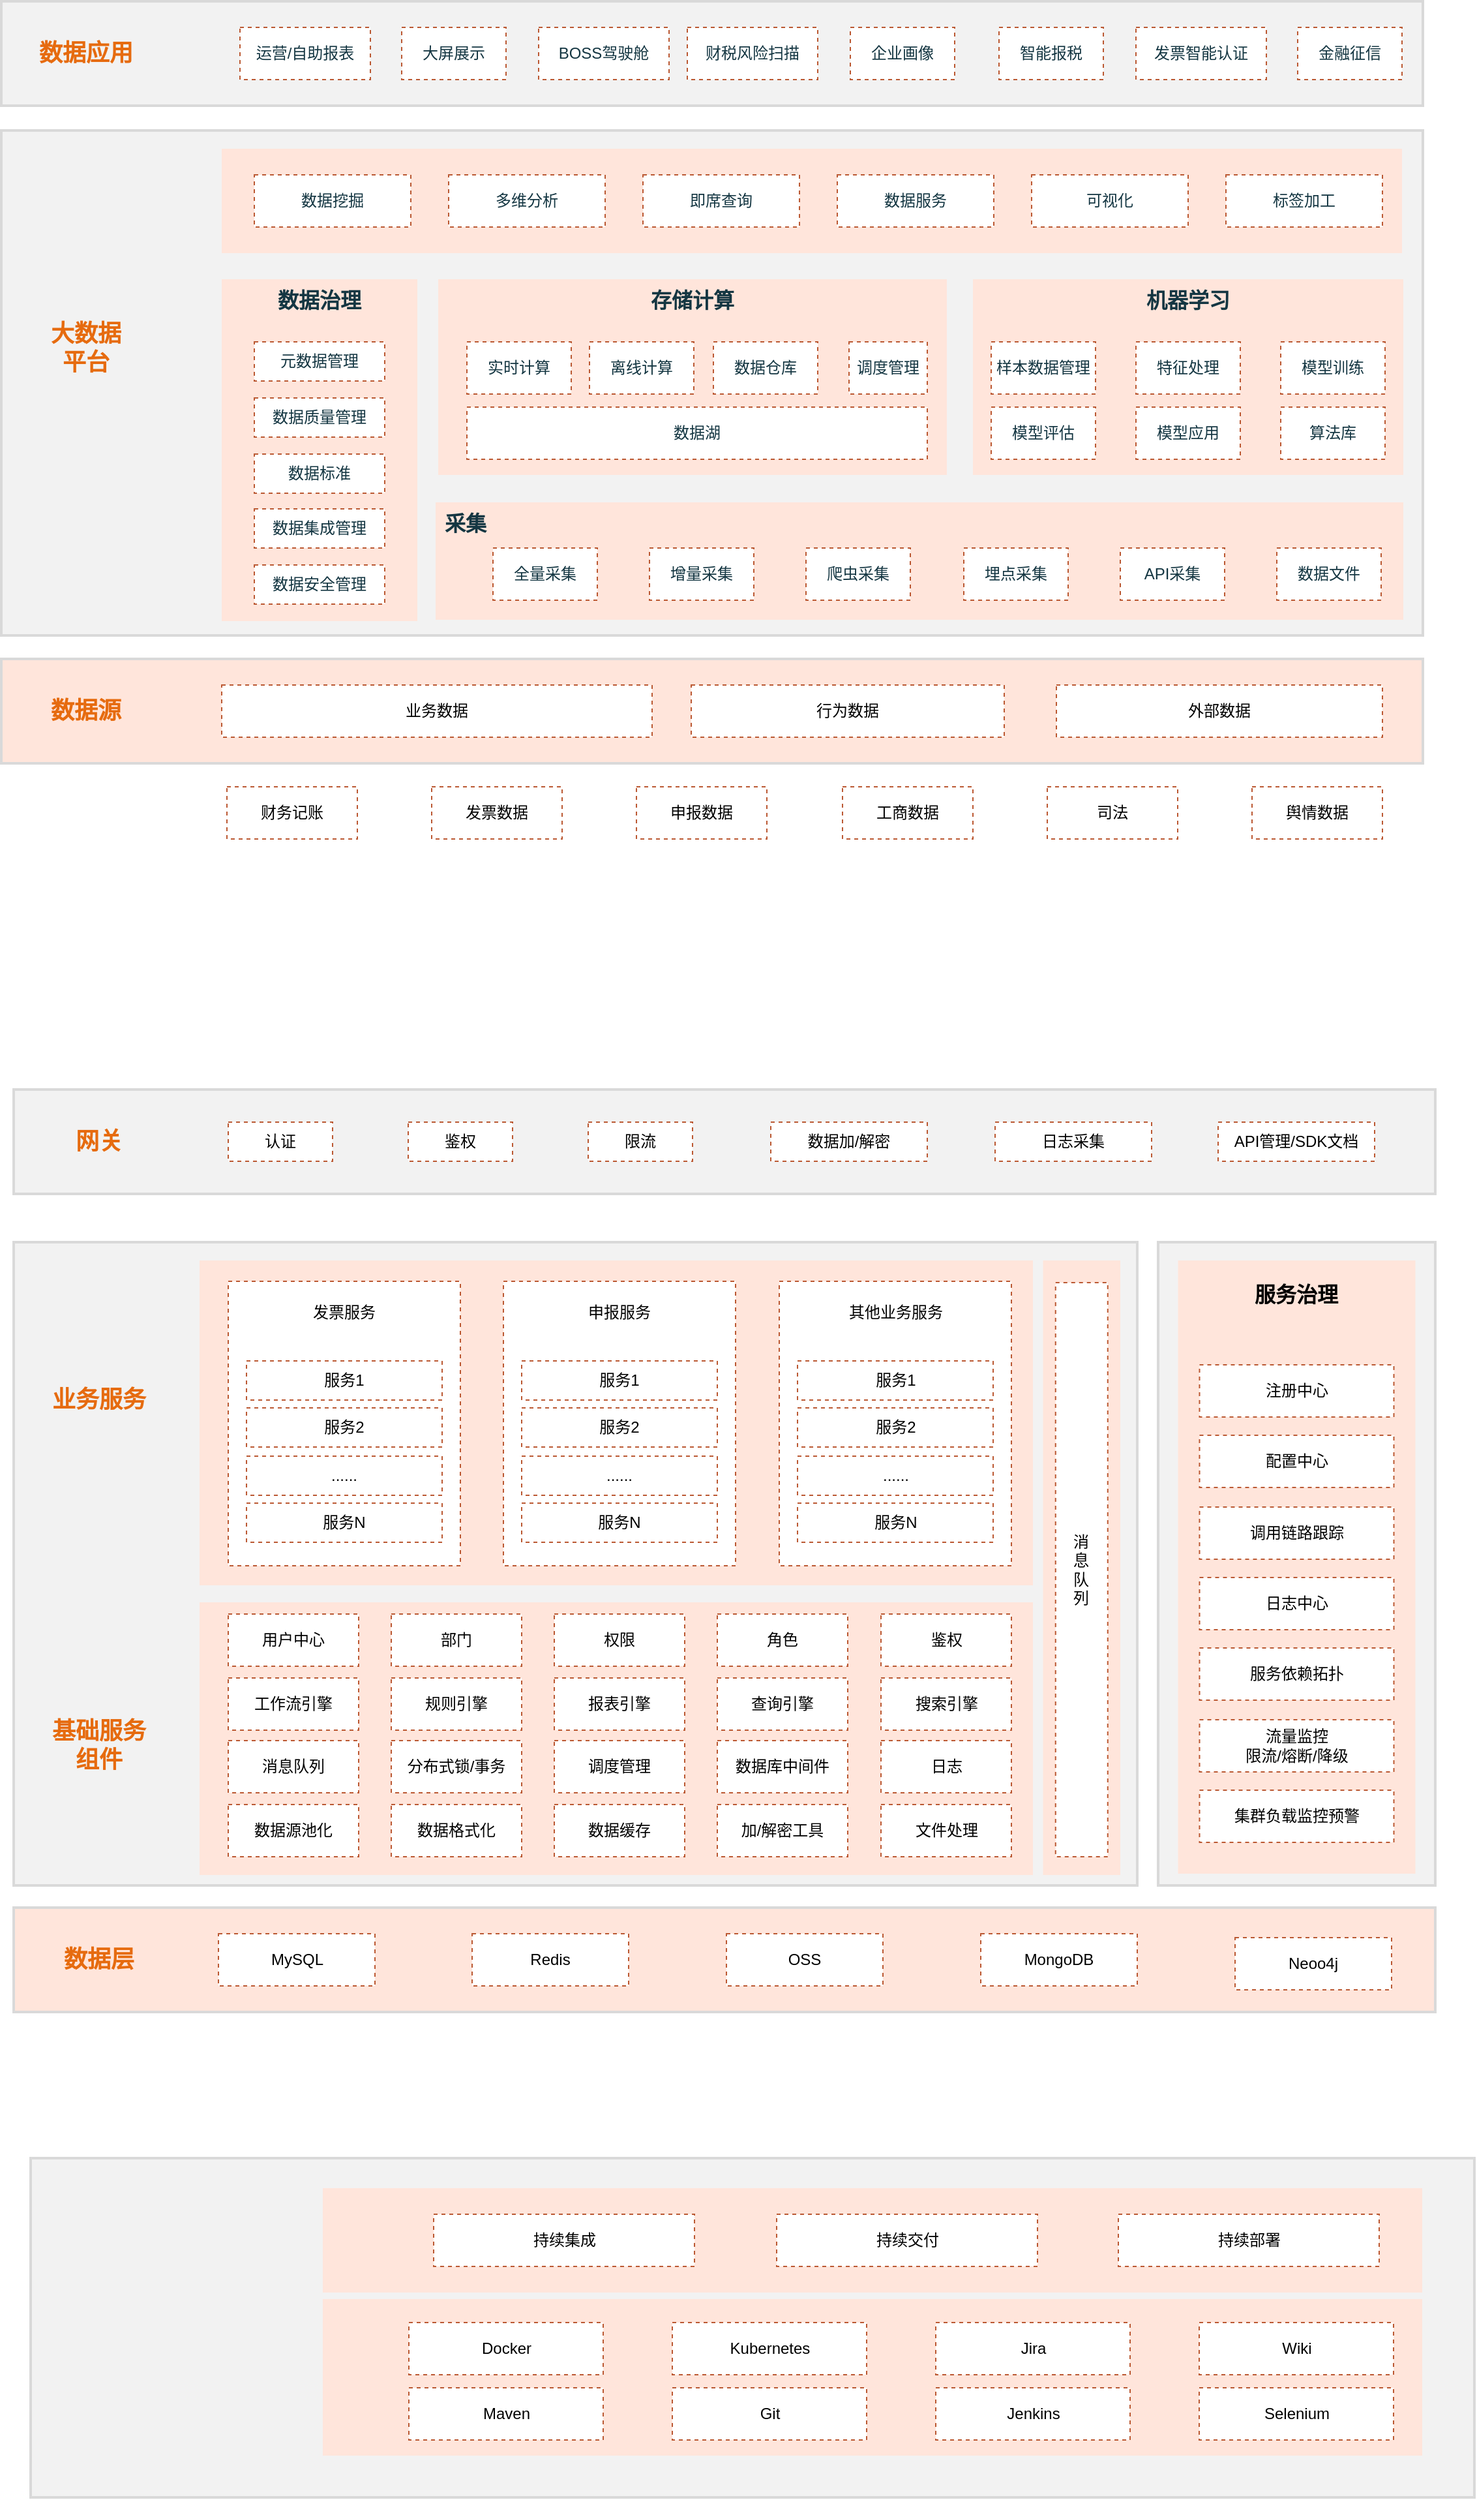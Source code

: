 <mxfile version="16.2.4" type="github">
  <diagram id="H7_tCYUHHZJKz_Q6d8IM" name="第 1 页">
    <mxGraphModel dx="1483" dy="827" grid="0" gridSize="10" guides="1" tooltips="1" connect="1" arrows="1" fold="1" page="0" pageScale="1" pageWidth="827" pageHeight="1169" background="none" math="0" shadow="0">
      <root>
        <mxCell id="0" />
        <mxCell id="1" parent="0" />
        <mxCell id="LN4RIfl6_Ic5JrLGgOFw-55" value="" style="whiteSpace=wrap;html=1;fontSize=18;fontStyle=1;strokeWidth=2;fillColor=#F2F2F2;strokeColor=#D9D9D9;" vertex="1" parent="1">
          <mxGeometry x="93.5" y="1939" width="1107" height="260" as="geometry" />
        </mxCell>
        <mxCell id="LN4RIfl6_Ic5JrLGgOFw-67" value="" style="whiteSpace=wrap;html=1;strokeColor=none;dashed=1;verticalAlign=top;spacingTop=0;fillColor=#FFE5DB;fontSize=16;" vertex="1" parent="1">
          <mxGeometry x="317.5" y="1962" width="843" height="80" as="geometry" />
        </mxCell>
        <mxCell id="LN4RIfl6_Ic5JrLGgOFw-57" value="" style="whiteSpace=wrap;html=1;strokeColor=none;dashed=1;verticalAlign=top;spacingTop=0;fillColor=#FFE5DB;fontSize=16;" vertex="1" parent="1">
          <mxGeometry x="317.5" y="2047" width="843" height="120" as="geometry" />
        </mxCell>
        <mxCell id="LN4RIfl6_Ic5JrLGgOFw-49" value="" style="whiteSpace=wrap;html=1;fontSize=18;fontStyle=1;strokeWidth=2;fillColor=#F2F2F2;strokeColor=#D9D9D9;" vertex="1" parent="1">
          <mxGeometry x="80.5" y="1120" width="1090" height="80" as="geometry" />
        </mxCell>
        <mxCell id="LN4RIfl6_Ic5JrLGgOFw-50" value="网关" style="whiteSpace=wrap;html=1;fillColor=none;strokeColor=none;fontStyle=1;fontSize=18;fontColor=#E66B0F;" vertex="1" parent="1">
          <mxGeometry x="85.5" y="1140" width="120" height="40" as="geometry" />
        </mxCell>
        <mxCell id="LN4RIfl6_Ic5JrLGgOFw-40" value="" style="whiteSpace=wrap;html=1;fontSize=18;fontStyle=1;strokeWidth=2;fillColor=#F2F2F2;strokeColor=#D9D9D9;" vertex="1" parent="1">
          <mxGeometry x="80.5" y="1237" width="861.5" height="493" as="geometry" />
        </mxCell>
        <mxCell id="LN4RIfl6_Ic5JrLGgOFw-44" value="" style="whiteSpace=wrap;html=1;align=center;verticalAlign=top;fontSize=16;fontStyle=1;fillColor=#FFE5DB;strokeColor=none;fontColor=#143642;" vertex="1" parent="1">
          <mxGeometry x="869.75" y="1251" width="59.25" height="471" as="geometry" />
        </mxCell>
        <mxCell id="LN4RIfl6_Ic5JrLGgOFw-43" value="" style="whiteSpace=wrap;html=1;align=center;verticalAlign=top;fontSize=16;fontStyle=1;fillColor=#FFE5DB;strokeColor=none;fontColor=#143642;" vertex="1" parent="1">
          <mxGeometry x="223" y="1513" width="639" height="209" as="geometry" />
        </mxCell>
        <mxCell id="LN4RIfl6_Ic5JrLGgOFw-42" value="" style="whiteSpace=wrap;html=1;align=center;verticalAlign=top;fontSize=16;fontStyle=1;fillColor=#FFE5DB;strokeColor=none;fontColor=#143642;" vertex="1" parent="1">
          <mxGeometry x="223" y="1251" width="639" height="249" as="geometry" />
        </mxCell>
        <mxCell id="LN4RIfl6_Ic5JrLGgOFw-41" value="基础服务&lt;br&gt;组件" style="whiteSpace=wrap;html=1;fontSize=18;fontStyle=1;strokeColor=none;fillColor=none;fontColor=#E66B0F;" vertex="1" parent="1">
          <mxGeometry x="85.5" y="1603" width="120" height="40" as="geometry" />
        </mxCell>
        <mxCell id="ndFSLWlLieNPHFFfm7gC-62" value="" style="whiteSpace=wrap;html=1;fontSize=18;fontStyle=1;strokeWidth=2;fillColor=#F2F2F2;strokeColor=#D9D9D9;" parent="1" vertex="1">
          <mxGeometry x="71" y="286" width="1090" height="80" as="geometry" />
        </mxCell>
        <mxCell id="ndFSLWlLieNPHFFfm7gC-60" value="" style="whiteSpace=wrap;html=1;fontSize=18;fontStyle=1;strokeWidth=2;fillColor=#F2F2F2;strokeColor=#D9D9D9;" parent="1" vertex="1">
          <mxGeometry x="71" y="385" width="1090" height="387" as="geometry" />
        </mxCell>
        <mxCell id="ndFSLWlLieNPHFFfm7gC-61" value="" style="whiteSpace=wrap;html=1;align=center;verticalAlign=top;fontSize=16;fontStyle=1;fillColor=#FFE5DB;strokeColor=none;fontColor=#143642;" parent="1" vertex="1">
          <mxGeometry x="240" y="399" width="905" height="80" as="geometry" />
        </mxCell>
        <mxCell id="ndFSLWlLieNPHFFfm7gC-51" value="" style="whiteSpace=wrap;html=1;fillColor=#FFE5DB;strokeColor=#D9D9D9;fontSize=18;fontStyle=1;fontColor=#143642;strokeWidth=2;" parent="1" vertex="1">
          <mxGeometry x="71" y="790" width="1090" height="80" as="geometry" />
        </mxCell>
        <mxCell id="ndFSLWlLieNPHFFfm7gC-1" value="数据源" style="whiteSpace=wrap;html=1;fillColor=none;strokeColor=none;fontSize=18;fontStyle=1;fontColor=#E66B0F;" parent="1" vertex="1">
          <mxGeometry x="76" y="810" width="120" height="40" as="geometry" />
        </mxCell>
        <mxCell id="ndFSLWlLieNPHFFfm7gC-3" value="业务数据" style="whiteSpace=wrap;html=1;strokeColor=#BB5933;dashed=1;" parent="1" vertex="1">
          <mxGeometry x="240" y="810" width="330" height="40" as="geometry" />
        </mxCell>
        <mxCell id="ndFSLWlLieNPHFFfm7gC-4" value="行为数据" style="whiteSpace=wrap;html=1;strokeColor=#BB5933;dashed=1;" parent="1" vertex="1">
          <mxGeometry x="600" y="810" width="240" height="40" as="geometry" />
        </mxCell>
        <mxCell id="ndFSLWlLieNPHFFfm7gC-5" value="外部数据" style="whiteSpace=wrap;html=1;strokeColor=#BB5933;dashed=1;" parent="1" vertex="1">
          <mxGeometry x="880" y="810" width="250" height="40" as="geometry" />
        </mxCell>
        <mxCell id="ndFSLWlLieNPHFFfm7gC-6" value="&lt;b&gt;&lt;font style=&quot;font-size: 16px&quot;&gt;采集&lt;/font&gt;&lt;/b&gt;" style="whiteSpace=wrap;html=1;align=left;verticalAlign=top;spacingLeft=5;spacingBottom=0;spacingRight=0;spacingTop=0;fillColor=#FFE5DB;strokeColor=none;fontColor=#143642;" parent="1" vertex="1">
          <mxGeometry x="404" y="670" width="742" height="90" as="geometry" />
        </mxCell>
        <mxCell id="ndFSLWlLieNPHFFfm7gC-7" value="全量采集" style="whiteSpace=wrap;html=1;fillColor=#FFFFFF;strokeColor=#BB5933;fontColor=#143642;dashed=1;" parent="1" vertex="1">
          <mxGeometry x="448" y="705" width="80" height="40" as="geometry" />
        </mxCell>
        <mxCell id="ndFSLWlLieNPHFFfm7gC-8" value="增量采集" style="whiteSpace=wrap;html=1;fillColor=#FFFFFF;strokeColor=#BB5933;fontColor=#143642;dashed=1;" parent="1" vertex="1">
          <mxGeometry x="568" y="705" width="80" height="40" as="geometry" />
        </mxCell>
        <mxCell id="ndFSLWlLieNPHFFfm7gC-9" value="爬虫采集" style="whiteSpace=wrap;html=1;fillColor=#FFFFFF;strokeColor=#BB5933;fontColor=#143642;dashed=1;" parent="1" vertex="1">
          <mxGeometry x="688" y="705" width="80" height="40" as="geometry" />
        </mxCell>
        <mxCell id="ndFSLWlLieNPHFFfm7gC-11" value="埋点采集" style="whiteSpace=wrap;html=1;fillColor=#FFFFFF;strokeColor=#BB5933;fontColor=#143642;dashed=1;" parent="1" vertex="1">
          <mxGeometry x="809" y="705" width="80" height="40" as="geometry" />
        </mxCell>
        <mxCell id="ndFSLWlLieNPHFFfm7gC-12" value="存储计算" style="whiteSpace=wrap;html=1;verticalAlign=top;fontSize=16;align=center;fontStyle=1;fillColor=#FFE5DB;strokeColor=none;fontColor=#143642;" parent="1" vertex="1">
          <mxGeometry x="406" y="499" width="390" height="150" as="geometry" />
        </mxCell>
        <mxCell id="ndFSLWlLieNPHFFfm7gC-13" value="实时计算" style="whiteSpace=wrap;html=1;fillColor=#FFFFFF;strokeColor=#BB5933;fontColor=#143642;dashed=1;" parent="1" vertex="1">
          <mxGeometry x="428" y="547" width="80" height="40" as="geometry" />
        </mxCell>
        <mxCell id="ndFSLWlLieNPHFFfm7gC-14" value="离线计算" style="whiteSpace=wrap;html=1;fillColor=#FFFFFF;strokeColor=#BB5933;fontColor=#143642;dashed=1;" parent="1" vertex="1">
          <mxGeometry x="522" y="547" width="80" height="40" as="geometry" />
        </mxCell>
        <mxCell id="ndFSLWlLieNPHFFfm7gC-15" value="数据仓库" style="whiteSpace=wrap;html=1;fillColor=#FFFFFF;strokeColor=#BB5933;fontColor=#143642;dashed=1;" parent="1" vertex="1">
          <mxGeometry x="617" y="547" width="80" height="40" as="geometry" />
        </mxCell>
        <mxCell id="ndFSLWlLieNPHFFfm7gC-16" value="调度管理" style="whiteSpace=wrap;html=1;fillColor=#FFFFFF;strokeColor=#BB5933;fontColor=#143642;dashed=1;" parent="1" vertex="1">
          <mxGeometry x="721" y="547" width="60" height="40" as="geometry" />
        </mxCell>
        <mxCell id="ndFSLWlLieNPHFFfm7gC-17" value="数据湖" style="whiteSpace=wrap;html=1;fillColor=#FFFFFF;strokeColor=#BB5933;fontColor=#143642;dashed=1;" parent="1" vertex="1">
          <mxGeometry x="428" y="597" width="353" height="40" as="geometry" />
        </mxCell>
        <mxCell id="ndFSLWlLieNPHFFfm7gC-18" value="机器学习" style="whiteSpace=wrap;html=1;verticalAlign=top;fontSize=16;fontStyle=1;fillColor=#FFE5DB;strokeColor=none;fontColor=#143642;" parent="1" vertex="1">
          <mxGeometry x="816" y="499" width="330" height="150" as="geometry" />
        </mxCell>
        <mxCell id="ndFSLWlLieNPHFFfm7gC-19" value="即席查询" style="whiteSpace=wrap;html=1;fillColor=#FFFFFF;strokeColor=#BB5933;fontColor=#143642;dashed=1;" parent="1" vertex="1">
          <mxGeometry x="563" y="419" width="120" height="40" as="geometry" />
        </mxCell>
        <mxCell id="ndFSLWlLieNPHFFfm7gC-20" value="多维分析" style="whiteSpace=wrap;html=1;fillColor=#FFFFFF;strokeColor=#BB5933;fontColor=#143642;dashed=1;" parent="1" vertex="1">
          <mxGeometry x="414" y="419" width="120" height="40" as="geometry" />
        </mxCell>
        <mxCell id="ndFSLWlLieNPHFFfm7gC-21" value="数据服务" style="whiteSpace=wrap;html=1;fillColor=#FFFFFF;strokeColor=#BB5933;fontColor=#143642;dashed=1;" parent="1" vertex="1">
          <mxGeometry x="712" y="419" width="120" height="40" as="geometry" />
        </mxCell>
        <mxCell id="ndFSLWlLieNPHFFfm7gC-22" value="算法库" style="whiteSpace=wrap;html=1;fillColor=#FFFFFF;strokeColor=#BB5933;fontColor=#143642;dashed=1;" parent="1" vertex="1">
          <mxGeometry x="1052" y="597" width="80" height="40" as="geometry" />
        </mxCell>
        <mxCell id="ndFSLWlLieNPHFFfm7gC-23" value="模型训练" style="whiteSpace=wrap;html=1;fillColor=#FFFFFF;strokeColor=#BB5933;fontColor=#143642;dashed=1;" parent="1" vertex="1">
          <mxGeometry x="1052" y="547" width="80" height="40" as="geometry" />
        </mxCell>
        <mxCell id="ndFSLWlLieNPHFFfm7gC-24" value="模型应用" style="whiteSpace=wrap;html=1;fillColor=#FFFFFF;strokeColor=#BB5933;fontColor=#143642;dashed=1;" parent="1" vertex="1">
          <mxGeometry x="941" y="597" width="80" height="40" as="geometry" />
        </mxCell>
        <mxCell id="ndFSLWlLieNPHFFfm7gC-25" value="模型评估" style="whiteSpace=wrap;html=1;fillColor=#FFFFFF;strokeColor=#BB5933;fontColor=#143642;dashed=1;" parent="1" vertex="1">
          <mxGeometry x="830" y="597" width="80" height="40" as="geometry" />
        </mxCell>
        <mxCell id="ndFSLWlLieNPHFFfm7gC-28" value="样本数据管理" style="whiteSpace=wrap;html=1;fillColor=#FFFFFF;strokeColor=#BB5933;fontColor=#143642;dashed=1;" parent="1" vertex="1">
          <mxGeometry x="830" y="547" width="80" height="40" as="geometry" />
        </mxCell>
        <mxCell id="ndFSLWlLieNPHFFfm7gC-29" value="特征处理" style="whiteSpace=wrap;html=1;fillColor=#FFFFFF;strokeColor=#BB5933;fontColor=#143642;dashed=1;" parent="1" vertex="1">
          <mxGeometry x="941" y="547" width="80" height="40" as="geometry" />
        </mxCell>
        <mxCell id="ndFSLWlLieNPHFFfm7gC-31" value="数据治理" style="whiteSpace=wrap;html=1;align=center;verticalAlign=top;fontSize=16;fontStyle=1;fillColor=#FFE5DB;strokeColor=none;fontColor=#143642;" parent="1" vertex="1">
          <mxGeometry x="240" y="499" width="150" height="262" as="geometry" />
        </mxCell>
        <mxCell id="ndFSLWlLieNPHFFfm7gC-32" value="元数据管理" style="whiteSpace=wrap;html=1;fillColor=#FFFFFF;strokeColor=#BB5933;fontColor=#143642;dashed=1;" parent="1" vertex="1">
          <mxGeometry x="265" y="547" width="100" height="30" as="geometry" />
        </mxCell>
        <mxCell id="ndFSLWlLieNPHFFfm7gC-33" value="数据质量管理" style="whiteSpace=wrap;html=1;fillColor=#FFFFFF;strokeColor=#BB5933;fontColor=#143642;dashed=1;" parent="1" vertex="1">
          <mxGeometry x="265" y="590" width="100" height="30" as="geometry" />
        </mxCell>
        <mxCell id="ndFSLWlLieNPHFFfm7gC-34" value="数据标准" style="whiteSpace=wrap;html=1;fillColor=#FFFFFF;strokeColor=#BB5933;fontColor=#143642;dashed=1;" parent="1" vertex="1">
          <mxGeometry x="265" y="633" width="100" height="30" as="geometry" />
        </mxCell>
        <mxCell id="ndFSLWlLieNPHFFfm7gC-35" value="数据安全管理" style="whiteSpace=wrap;html=1;fillColor=#FFFFFF;strokeColor=#BB5933;fontColor=#143642;dashed=1;" parent="1" vertex="1">
          <mxGeometry x="265" y="718" width="100" height="30" as="geometry" />
        </mxCell>
        <mxCell id="ndFSLWlLieNPHFFfm7gC-36" value="可视化" style="whiteSpace=wrap;html=1;fillColor=#FFFFFF;strokeColor=#BB5933;fontColor=#143642;dashed=1;" parent="1" vertex="1">
          <mxGeometry x="861" y="419" width="120" height="40" as="geometry" />
        </mxCell>
        <mxCell id="ndFSLWlLieNPHFFfm7gC-37" value="运营/自助报表" style="whiteSpace=wrap;html=1;fillColor=#FFFFFF;strokeColor=#BB5933;fontColor=#143642;dashed=1;" parent="1" vertex="1">
          <mxGeometry x="254" y="306" width="100" height="40" as="geometry" />
        </mxCell>
        <mxCell id="ndFSLWlLieNPHFFfm7gC-38" value="标签加工" style="whiteSpace=wrap;html=1;fillColor=#FFFFFF;strokeColor=#BB5933;fontColor=#143642;dashed=1;" parent="1" vertex="1">
          <mxGeometry x="1010" y="419" width="120" height="40" as="geometry" />
        </mxCell>
        <mxCell id="ndFSLWlLieNPHFFfm7gC-40" value="BOSS驾驶舱" style="whiteSpace=wrap;html=1;fillColor=#FFFFFF;strokeColor=#BB5933;fontColor=#143642;dashed=1;" parent="1" vertex="1">
          <mxGeometry x="483" y="306" width="100" height="40" as="geometry" />
        </mxCell>
        <mxCell id="ndFSLWlLieNPHFFfm7gC-41" value="大屏展示" style="whiteSpace=wrap;html=1;fillColor=#FFFFFF;strokeColor=#BB5933;fontColor=#143642;dashed=1;" parent="1" vertex="1">
          <mxGeometry x="378" y="306" width="80" height="40" as="geometry" />
        </mxCell>
        <mxCell id="ndFSLWlLieNPHFFfm7gC-42" value="财税风险扫描" style="whiteSpace=wrap;html=1;fillColor=#FFFFFF;strokeColor=#BB5933;fontColor=#143642;dashed=1;" parent="1" vertex="1">
          <mxGeometry x="597" y="306" width="100" height="40" as="geometry" />
        </mxCell>
        <mxCell id="ndFSLWlLieNPHFFfm7gC-43" value="企业画像" style="whiteSpace=wrap;html=1;fillColor=#FFFFFF;strokeColor=#BB5933;fontColor=#143642;dashed=1;" parent="1" vertex="1">
          <mxGeometry x="722" y="306" width="80" height="40" as="geometry" />
        </mxCell>
        <mxCell id="ndFSLWlLieNPHFFfm7gC-44" value="智能报税" style="whiteSpace=wrap;html=1;fillColor=#FFFFFF;strokeColor=#BB5933;fontColor=#143642;dashed=1;" parent="1" vertex="1">
          <mxGeometry x="836" y="306" width="80" height="40" as="geometry" />
        </mxCell>
        <mxCell id="ndFSLWlLieNPHFFfm7gC-45" value="数据挖掘" style="whiteSpace=wrap;html=1;fillColor=#FFFFFF;strokeColor=#BB5933;fontColor=#143642;dashed=1;" parent="1" vertex="1">
          <mxGeometry x="265" y="419" width="120" height="40" as="geometry" />
        </mxCell>
        <mxCell id="ndFSLWlLieNPHFFfm7gC-46" value="API采集" style="whiteSpace=wrap;html=1;fillColor=#FFFFFF;strokeColor=#BB5933;fontColor=#143642;dashed=1;" parent="1" vertex="1">
          <mxGeometry x="929" y="705" width="80" height="40" as="geometry" />
        </mxCell>
        <mxCell id="ndFSLWlLieNPHFFfm7gC-47" value="数据文件" style="whiteSpace=wrap;html=1;fillColor=#FFFFFF;strokeColor=#BB5933;fontColor=#143642;dashed=1;" parent="1" vertex="1">
          <mxGeometry x="1049" y="705" width="80" height="40" as="geometry" />
        </mxCell>
        <mxCell id="ndFSLWlLieNPHFFfm7gC-48" value="数据集成管理" style="whiteSpace=wrap;html=1;fillColor=#FFFFFF;strokeColor=#BB5933;fontColor=#143642;dashed=1;" parent="1" vertex="1">
          <mxGeometry x="265" y="675" width="100" height="30" as="geometry" />
        </mxCell>
        <mxCell id="ndFSLWlLieNPHFFfm7gC-49" value="数据应用" style="whiteSpace=wrap;html=1;fillColor=none;strokeColor=none;fontStyle=1;fontSize=18;fontColor=#E66B0F;" parent="1" vertex="1">
          <mxGeometry x="76" y="306" width="120" height="40" as="geometry" />
        </mxCell>
        <mxCell id="ndFSLWlLieNPHFFfm7gC-50" value="大数据&lt;br&gt;平台" style="whiteSpace=wrap;html=1;fontSize=18;fontStyle=1;strokeColor=none;fillColor=none;fontColor=#E66B0F;" parent="1" vertex="1">
          <mxGeometry x="76" y="532" width="120" height="40" as="geometry" />
        </mxCell>
        <mxCell id="ndFSLWlLieNPHFFfm7gC-63" value="发票智能认证" style="whiteSpace=wrap;html=1;fillColor=#FFFFFF;strokeColor=#BB5933;fontColor=#143642;dashed=1;" parent="1" vertex="1">
          <mxGeometry x="941" y="306" width="100" height="40" as="geometry" />
        </mxCell>
        <mxCell id="ndFSLWlLieNPHFFfm7gC-64" value="金融征信" style="whiteSpace=wrap;html=1;fillColor=#FFFFFF;strokeColor=#BB5933;fontColor=#143642;dashed=1;" parent="1" vertex="1">
          <mxGeometry x="1065" y="306" width="80" height="40" as="geometry" />
        </mxCell>
        <mxCell id="ndFSLWlLieNPHFFfm7gC-69" value="财务记账" style="whiteSpace=wrap;html=1;strokeColor=#BB5933;dashed=1;" parent="1" vertex="1">
          <mxGeometry x="244" y="888" width="100" height="40" as="geometry" />
        </mxCell>
        <mxCell id="ndFSLWlLieNPHFFfm7gC-70" value="发票数据" style="whiteSpace=wrap;html=1;strokeColor=#BB5933;dashed=1;" parent="1" vertex="1">
          <mxGeometry x="401" y="888" width="100" height="40" as="geometry" />
        </mxCell>
        <mxCell id="ndFSLWlLieNPHFFfm7gC-71" value="申报数据" style="whiteSpace=wrap;html=1;strokeColor=#BB5933;dashed=1;" parent="1" vertex="1">
          <mxGeometry x="558" y="888" width="100" height="40" as="geometry" />
        </mxCell>
        <mxCell id="ndFSLWlLieNPHFFfm7gC-72" value="工商数据" style="whiteSpace=wrap;html=1;strokeColor=#BB5933;dashed=1;" parent="1" vertex="1">
          <mxGeometry x="716" y="888" width="100" height="40" as="geometry" />
        </mxCell>
        <mxCell id="ndFSLWlLieNPHFFfm7gC-73" value="司法" style="whiteSpace=wrap;html=1;strokeColor=#BB5933;dashed=1;" parent="1" vertex="1">
          <mxGeometry x="873" y="888" width="100" height="40" as="geometry" />
        </mxCell>
        <mxCell id="ndFSLWlLieNPHFFfm7gC-74" value="舆情数据" style="whiteSpace=wrap;html=1;strokeColor=#BB5933;dashed=1;" parent="1" vertex="1">
          <mxGeometry x="1030" y="888" width="100" height="40" as="geometry" />
        </mxCell>
        <mxCell id="ndFSLWlLieNPHFFfm7gC-75" value="" style="whiteSpace=wrap;html=1;fillColor=#FFE5DB;strokeColor=#D9D9D9;fontSize=18;fontStyle=1;fontColor=#143642;strokeWidth=2;" parent="1" vertex="1">
          <mxGeometry x="80.5" y="1747" width="1090" height="80" as="geometry" />
        </mxCell>
        <mxCell id="ndFSLWlLieNPHFFfm7gC-76" value="数据层" style="whiteSpace=wrap;html=1;fillColor=none;strokeColor=none;fontSize=18;fontStyle=1;fontColor=#E66B0F;" parent="1" vertex="1">
          <mxGeometry x="85.5" y="1767" width="120" height="40" as="geometry" />
        </mxCell>
        <mxCell id="ndFSLWlLieNPHFFfm7gC-77" value="MySQL" style="whiteSpace=wrap;html=1;strokeColor=#BB5933;dashed=1;" parent="1" vertex="1">
          <mxGeometry x="237.5" y="1767" width="120" height="40" as="geometry" />
        </mxCell>
        <mxCell id="ndFSLWlLieNPHFFfm7gC-79" value="OSS" style="whiteSpace=wrap;html=1;strokeColor=#BB5933;dashed=1;" parent="1" vertex="1">
          <mxGeometry x="627" y="1767" width="120" height="40" as="geometry" />
        </mxCell>
        <mxCell id="ndFSLWlLieNPHFFfm7gC-81" value="MongoDB" style="whiteSpace=wrap;html=1;strokeColor=#BB5933;dashed=1;" parent="1" vertex="1">
          <mxGeometry x="822" y="1767" width="120" height="40" as="geometry" />
        </mxCell>
        <mxCell id="ndFSLWlLieNPHFFfm7gC-86" value="数据源池化" style="whiteSpace=wrap;html=1;strokeColor=#BB5933;dashed=1;" parent="1" vertex="1">
          <mxGeometry x="245" y="1668" width="100" height="40" as="geometry" />
        </mxCell>
        <mxCell id="ndFSLWlLieNPHFFfm7gC-87" value="数据格式化" style="whiteSpace=wrap;html=1;strokeColor=#BB5933;dashed=1;" parent="1" vertex="1">
          <mxGeometry x="370" y="1668" width="100" height="40" as="geometry" />
        </mxCell>
        <mxCell id="ndFSLWlLieNPHFFfm7gC-88" value="数据缓存" style="whiteSpace=wrap;html=1;strokeColor=#BB5933;dashed=1;" parent="1" vertex="1">
          <mxGeometry x="495" y="1668" width="100" height="40" as="geometry" />
        </mxCell>
        <mxCell id="ndFSLWlLieNPHFFfm7gC-89" value="加/解密工具" style="whiteSpace=wrap;html=1;strokeColor=#BB5933;dashed=1;" parent="1" vertex="1">
          <mxGeometry x="620" y="1668" width="100" height="40" as="geometry" />
        </mxCell>
        <mxCell id="ndFSLWlLieNPHFFfm7gC-90" value="文件处理" style="whiteSpace=wrap;html=1;strokeColor=#BB5933;dashed=1;" parent="1" vertex="1">
          <mxGeometry x="745.5" y="1668" width="100" height="40" as="geometry" />
        </mxCell>
        <mxCell id="ndFSLWlLieNPHFFfm7gC-92" value="消息队列" style="whiteSpace=wrap;html=1;strokeColor=#BB5933;dashed=1;" parent="1" vertex="1">
          <mxGeometry x="245" y="1619" width="100" height="40" as="geometry" />
        </mxCell>
        <mxCell id="ndFSLWlLieNPHFFfm7gC-93" value="分布式锁/事务" style="whiteSpace=wrap;html=1;strokeColor=#BB5933;dashed=1;" parent="1" vertex="1">
          <mxGeometry x="370" y="1619" width="100" height="40" as="geometry" />
        </mxCell>
        <mxCell id="ndFSLWlLieNPHFFfm7gC-94" value="调度管理" style="whiteSpace=wrap;html=1;strokeColor=#BB5933;dashed=1;" parent="1" vertex="1">
          <mxGeometry x="495" y="1619" width="100" height="40" as="geometry" />
        </mxCell>
        <mxCell id="ndFSLWlLieNPHFFfm7gC-95" value="工作流引擎" style="whiteSpace=wrap;html=1;strokeColor=#BB5933;dashed=1;" parent="1" vertex="1">
          <mxGeometry x="245" y="1571" width="100" height="40" as="geometry" />
        </mxCell>
        <mxCell id="ndFSLWlLieNPHFFfm7gC-96" value="搜索引擎" style="whiteSpace=wrap;html=1;strokeColor=#BB5933;dashed=1;" parent="1" vertex="1">
          <mxGeometry x="745.5" y="1571" width="100" height="40" as="geometry" />
        </mxCell>
        <mxCell id="ndFSLWlLieNPHFFfm7gC-97" value="查询引擎" style="whiteSpace=wrap;html=1;strokeColor=#BB5933;dashed=1;" parent="1" vertex="1">
          <mxGeometry x="620" y="1571" width="100" height="40" as="geometry" />
        </mxCell>
        <mxCell id="ndFSLWlLieNPHFFfm7gC-98" value="报表引擎" style="whiteSpace=wrap;html=1;strokeColor=#BB5933;dashed=1;" parent="1" vertex="1">
          <mxGeometry x="495" y="1571" width="100" height="40" as="geometry" />
        </mxCell>
        <mxCell id="ndFSLWlLieNPHFFfm7gC-99" value="规则引擎" style="whiteSpace=wrap;html=1;strokeColor=#BB5933;dashed=1;" parent="1" vertex="1">
          <mxGeometry x="370" y="1571" width="100" height="40" as="geometry" />
        </mxCell>
        <mxCell id="ndFSLWlLieNPHFFfm7gC-100" value="鉴权" style="whiteSpace=wrap;html=1;strokeColor=#BB5933;dashed=1;" parent="1" vertex="1">
          <mxGeometry x="745.5" y="1522" width="100" height="40" as="geometry" />
        </mxCell>
        <mxCell id="ndFSLWlLieNPHFFfm7gC-101" value="日志" style="whiteSpace=wrap;html=1;strokeColor=#BB5933;dashed=1;" parent="1" vertex="1">
          <mxGeometry x="745.5" y="1619" width="100" height="40" as="geometry" />
        </mxCell>
        <mxCell id="ndFSLWlLieNPHFFfm7gC-102" value="用户中心" style="whiteSpace=wrap;html=1;strokeColor=#BB5933;dashed=1;" parent="1" vertex="1">
          <mxGeometry x="245" y="1522" width="100" height="40" as="geometry" />
        </mxCell>
        <mxCell id="ndFSLWlLieNPHFFfm7gC-103" value="部门" style="whiteSpace=wrap;html=1;strokeColor=#BB5933;dashed=1;" parent="1" vertex="1">
          <mxGeometry x="370" y="1522" width="100" height="40" as="geometry" />
        </mxCell>
        <mxCell id="ndFSLWlLieNPHFFfm7gC-104" value="权限" style="whiteSpace=wrap;html=1;strokeColor=#BB5933;dashed=1;" parent="1" vertex="1">
          <mxGeometry x="495" y="1522" width="100" height="40" as="geometry" />
        </mxCell>
        <mxCell id="ndFSLWlLieNPHFFfm7gC-105" value="角色" style="whiteSpace=wrap;html=1;strokeColor=#BB5933;dashed=1;" parent="1" vertex="1">
          <mxGeometry x="620" y="1522" width="100" height="40" as="geometry" />
        </mxCell>
        <mxCell id="ndFSLWlLieNPHFFfm7gC-117" value="认证" style="whiteSpace=wrap;html=1;strokeColor=#BB5933;dashed=1;" parent="1" vertex="1">
          <mxGeometry x="245" y="1145" width="80" height="30" as="geometry" />
        </mxCell>
        <mxCell id="ndFSLWlLieNPHFFfm7gC-118" value="限流" style="whiteSpace=wrap;html=1;strokeColor=#BB5933;dashed=1;" parent="1" vertex="1">
          <mxGeometry x="521" y="1145" width="80" height="30" as="geometry" />
        </mxCell>
        <mxCell id="ndFSLWlLieNPHFFfm7gC-119" value="数据加/解密" style="whiteSpace=wrap;html=1;strokeColor=#BB5933;dashed=1;" parent="1" vertex="1">
          <mxGeometry x="661" y="1145" width="120" height="30" as="geometry" />
        </mxCell>
        <mxCell id="ndFSLWlLieNPHFFfm7gC-120" value="日志采集" style="whiteSpace=wrap;html=1;strokeColor=#BB5933;dashed=1;" parent="1" vertex="1">
          <mxGeometry x="833" y="1145" width="120" height="30" as="geometry" />
        </mxCell>
        <mxCell id="ndFSLWlLieNPHFFfm7gC-121" value="API管理/SDK文档" style="whiteSpace=wrap;html=1;strokeColor=#BB5933;dashed=1;" parent="1" vertex="1">
          <mxGeometry x="1004" y="1145" width="120" height="30" as="geometry" />
        </mxCell>
        <mxCell id="LN4RIfl6_Ic5JrLGgOFw-1" value="消&lt;br&gt;息&lt;br&gt;队&lt;br&gt;列" style="whiteSpace=wrap;html=1;strokeColor=#BB5933;dashed=1;" vertex="1" parent="1">
          <mxGeometry x="879.375" y="1268" width="40" height="440" as="geometry" />
        </mxCell>
        <mxCell id="LN4RIfl6_Ic5JrLGgOFw-3" value="Maven" style="whiteSpace=wrap;html=1;strokeColor=#BB5933;dashed=1;" vertex="1" parent="1">
          <mxGeometry x="383.5" y="2115" width="149" height="40" as="geometry" />
        </mxCell>
        <mxCell id="LN4RIfl6_Ic5JrLGgOFw-4" value="Git" style="whiteSpace=wrap;html=1;strokeColor=#BB5933;dashed=1;" vertex="1" parent="1">
          <mxGeometry x="585.5" y="2115" width="149" height="40" as="geometry" />
        </mxCell>
        <mxCell id="LN4RIfl6_Ic5JrLGgOFw-8" value="Docker" style="whiteSpace=wrap;html=1;strokeColor=#BB5933;dashed=1;" vertex="1" parent="1">
          <mxGeometry x="383.5" y="2065" width="149" height="40" as="geometry" />
        </mxCell>
        <mxCell id="LN4RIfl6_Ic5JrLGgOFw-9" value="Jenkins" style="whiteSpace=wrap;html=1;strokeColor=#BB5933;dashed=1;" vertex="1" parent="1">
          <mxGeometry x="787.5" y="2115" width="149" height="40" as="geometry" />
        </mxCell>
        <mxCell id="LN4RIfl6_Ic5JrLGgOFw-13" value="Kubernetes" style="whiteSpace=wrap;html=1;strokeColor=#BB5933;dashed=1;" vertex="1" parent="1">
          <mxGeometry x="585.5" y="2065" width="149" height="40" as="geometry" />
        </mxCell>
        <mxCell id="LN4RIfl6_Ic5JrLGgOFw-14" value="Jira" style="whiteSpace=wrap;html=1;strokeColor=#BB5933;dashed=1;" vertex="1" parent="1">
          <mxGeometry x="787.5" y="2065" width="149" height="40" as="geometry" />
        </mxCell>
        <mxCell id="LN4RIfl6_Ic5JrLGgOFw-20" value="Redis" style="whiteSpace=wrap;html=1;strokeColor=#BB5933;dashed=1;" vertex="1" parent="1">
          <mxGeometry x="432" y="1767" width="120" height="40" as="geometry" />
        </mxCell>
        <mxCell id="LN4RIfl6_Ic5JrLGgOFw-21" value="Neoo4j" style="whiteSpace=wrap;html=1;strokeColor=#BB5933;dashed=1;" vertex="1" parent="1">
          <mxGeometry x="1017" y="1770" width="120" height="40" as="geometry" />
        </mxCell>
        <mxCell id="LN4RIfl6_Ic5JrLGgOFw-22" value="数据库中间件" style="whiteSpace=wrap;html=1;strokeColor=#BB5933;dashed=1;" vertex="1" parent="1">
          <mxGeometry x="620" y="1619" width="100" height="40" as="geometry" />
        </mxCell>
        <mxCell id="LN4RIfl6_Ic5JrLGgOFw-37" value="" style="group" vertex="1" connectable="0" parent="1">
          <mxGeometry x="456" y="1267" width="178" height="218" as="geometry" />
        </mxCell>
        <mxCell id="LN4RIfl6_Ic5JrLGgOFw-26" value="申报服务" style="whiteSpace=wrap;html=1;strokeColor=#BB5933;dashed=1;verticalAlign=top;spacingBottom=0;spacingTop=10;" vertex="1" parent="LN4RIfl6_Ic5JrLGgOFw-37">
          <mxGeometry width="178" height="218" as="geometry" />
        </mxCell>
        <mxCell id="LN4RIfl6_Ic5JrLGgOFw-27" value="服务1" style="whiteSpace=wrap;html=1;strokeColor=#BB5933;dashed=1;" vertex="1" parent="LN4RIfl6_Ic5JrLGgOFw-37">
          <mxGeometry x="14" y="61" width="150" height="30" as="geometry" />
        </mxCell>
        <mxCell id="LN4RIfl6_Ic5JrLGgOFw-28" value="服务2" style="whiteSpace=wrap;html=1;strokeColor=#BB5933;dashed=1;" vertex="1" parent="LN4RIfl6_Ic5JrLGgOFw-37">
          <mxGeometry x="14" y="97" width="150" height="30" as="geometry" />
        </mxCell>
        <mxCell id="LN4RIfl6_Ic5JrLGgOFw-29" value="......" style="whiteSpace=wrap;html=1;strokeColor=#BB5933;dashed=1;" vertex="1" parent="LN4RIfl6_Ic5JrLGgOFw-37">
          <mxGeometry x="14" y="134" width="150" height="30" as="geometry" />
        </mxCell>
        <mxCell id="LN4RIfl6_Ic5JrLGgOFw-30" value="服务N" style="whiteSpace=wrap;html=1;strokeColor=#BB5933;dashed=1;" vertex="1" parent="LN4RIfl6_Ic5JrLGgOFw-37">
          <mxGeometry x="14" y="170" width="150" height="30" as="geometry" />
        </mxCell>
        <mxCell id="LN4RIfl6_Ic5JrLGgOFw-38" value="" style="group" vertex="1" connectable="0" parent="1">
          <mxGeometry x="667.5" y="1267" width="178" height="218" as="geometry" />
        </mxCell>
        <mxCell id="LN4RIfl6_Ic5JrLGgOFw-31" value="其他业务服务" style="whiteSpace=wrap;html=1;strokeColor=#BB5933;dashed=1;verticalAlign=top;spacingBottom=0;spacingTop=10;" vertex="1" parent="LN4RIfl6_Ic5JrLGgOFw-38">
          <mxGeometry width="178" height="218" as="geometry" />
        </mxCell>
        <mxCell id="LN4RIfl6_Ic5JrLGgOFw-32" value="服务1" style="whiteSpace=wrap;html=1;strokeColor=#BB5933;dashed=1;" vertex="1" parent="LN4RIfl6_Ic5JrLGgOFw-38">
          <mxGeometry x="14" y="61" width="150" height="30" as="geometry" />
        </mxCell>
        <mxCell id="LN4RIfl6_Ic5JrLGgOFw-33" value="服务2" style="whiteSpace=wrap;html=1;strokeColor=#BB5933;dashed=1;" vertex="1" parent="LN4RIfl6_Ic5JrLGgOFw-38">
          <mxGeometry x="14" y="97" width="150" height="30" as="geometry" />
        </mxCell>
        <mxCell id="LN4RIfl6_Ic5JrLGgOFw-34" value="......" style="whiteSpace=wrap;html=1;strokeColor=#BB5933;dashed=1;" vertex="1" parent="LN4RIfl6_Ic5JrLGgOFw-38">
          <mxGeometry x="14" y="134" width="150" height="30" as="geometry" />
        </mxCell>
        <mxCell id="LN4RIfl6_Ic5JrLGgOFw-35" value="服务N" style="whiteSpace=wrap;html=1;strokeColor=#BB5933;dashed=1;" vertex="1" parent="LN4RIfl6_Ic5JrLGgOFw-38">
          <mxGeometry x="14" y="170" width="150" height="30" as="geometry" />
        </mxCell>
        <mxCell id="LN4RIfl6_Ic5JrLGgOFw-39" value="鉴权" style="whiteSpace=wrap;html=1;strokeColor=#BB5933;dashed=1;" vertex="1" parent="1">
          <mxGeometry x="383" y="1145" width="80" height="30" as="geometry" />
        </mxCell>
        <mxCell id="LN4RIfl6_Ic5JrLGgOFw-45" value="业务服务" style="whiteSpace=wrap;html=1;fontSize=18;fontStyle=1;strokeColor=none;fillColor=none;fontColor=#E66B0F;" vertex="1" parent="1">
          <mxGeometry x="85.5" y="1338" width="120" height="40" as="geometry" />
        </mxCell>
        <mxCell id="LN4RIfl6_Ic5JrLGgOFw-46" value="" style="whiteSpace=wrap;html=1;fontSize=18;fontStyle=1;strokeWidth=2;fillColor=#F2F2F2;strokeColor=#D9D9D9;" vertex="1" parent="1">
          <mxGeometry x="958" y="1237" width="212.5" height="493" as="geometry" />
        </mxCell>
        <mxCell id="LN4RIfl6_Ic5JrLGgOFw-47" value="" style="group" vertex="1" connectable="0" parent="1">
          <mxGeometry x="245" y="1267" width="178" height="218" as="geometry" />
        </mxCell>
        <mxCell id="LN4RIfl6_Ic5JrLGgOFw-24" value="发票服务" style="whiteSpace=wrap;html=1;strokeColor=#BB5933;dashed=1;verticalAlign=top;spacingBottom=0;spacingTop=10;" vertex="1" parent="LN4RIfl6_Ic5JrLGgOFw-47">
          <mxGeometry width="178" height="218" as="geometry" />
        </mxCell>
        <mxCell id="ndFSLWlLieNPHFFfm7gC-106" value="服务1" style="whiteSpace=wrap;html=1;strokeColor=#BB5933;dashed=1;" parent="LN4RIfl6_Ic5JrLGgOFw-47" vertex="1">
          <mxGeometry x="14" y="61" width="150" height="30" as="geometry" />
        </mxCell>
        <mxCell id="ndFSLWlLieNPHFFfm7gC-108" value="服务2" style="whiteSpace=wrap;html=1;strokeColor=#BB5933;dashed=1;" parent="LN4RIfl6_Ic5JrLGgOFw-47" vertex="1">
          <mxGeometry x="14" y="97" width="150" height="30" as="geometry" />
        </mxCell>
        <mxCell id="ndFSLWlLieNPHFFfm7gC-110" value="......" style="whiteSpace=wrap;html=1;strokeColor=#BB5933;dashed=1;" parent="LN4RIfl6_Ic5JrLGgOFw-47" vertex="1">
          <mxGeometry x="14" y="134" width="150" height="30" as="geometry" />
        </mxCell>
        <mxCell id="LN4RIfl6_Ic5JrLGgOFw-25" value="服务N" style="whiteSpace=wrap;html=1;strokeColor=#BB5933;dashed=1;" vertex="1" parent="LN4RIfl6_Ic5JrLGgOFw-47">
          <mxGeometry x="14" y="170" width="150" height="30" as="geometry" />
        </mxCell>
        <mxCell id="LN4RIfl6_Ic5JrLGgOFw-48" value="" style="group" vertex="1" connectable="0" parent="1">
          <mxGeometry x="973.25" y="1251" width="182" height="470" as="geometry" />
        </mxCell>
        <mxCell id="LN4RIfl6_Ic5JrLGgOFw-2" value="&lt;b style=&quot;font-size: 16px;&quot;&gt;&lt;font style=&quot;font-size: 16px;&quot;&gt;服务治理&lt;/font&gt;&lt;/b&gt;" style="whiteSpace=wrap;html=1;strokeColor=none;dashed=1;verticalAlign=top;spacingTop=10;fillColor=#FFE5DB;fontSize=16;" vertex="1" parent="LN4RIfl6_Ic5JrLGgOFw-48">
          <mxGeometry width="182" height="470" as="geometry" />
        </mxCell>
        <mxCell id="LN4RIfl6_Ic5JrLGgOFw-5" value="调用链路跟踪" style="whiteSpace=wrap;html=1;strokeColor=#BB5933;dashed=1;" vertex="1" parent="LN4RIfl6_Ic5JrLGgOFw-48">
          <mxGeometry x="16.5" y="189" width="149" height="40" as="geometry" />
        </mxCell>
        <mxCell id="LN4RIfl6_Ic5JrLGgOFw-6" value="日志中心" style="whiteSpace=wrap;html=1;strokeColor=#BB5933;dashed=1;" vertex="1" parent="LN4RIfl6_Ic5JrLGgOFw-48">
          <mxGeometry x="16.5" y="243" width="149" height="40" as="geometry" />
        </mxCell>
        <mxCell id="LN4RIfl6_Ic5JrLGgOFw-7" value="集群负载监控预警" style="whiteSpace=wrap;html=1;strokeColor=#BB5933;dashed=1;" vertex="1" parent="LN4RIfl6_Ic5JrLGgOFw-48">
          <mxGeometry x="16.5" y="406" width="149" height="40" as="geometry" />
        </mxCell>
        <mxCell id="LN4RIfl6_Ic5JrLGgOFw-10" value="流量监控&lt;br&gt;限流/熔断/降级" style="whiteSpace=wrap;html=1;strokeColor=#BB5933;dashed=1;" vertex="1" parent="LN4RIfl6_Ic5JrLGgOFw-48">
          <mxGeometry x="16.5" y="352" width="149" height="40" as="geometry" />
        </mxCell>
        <mxCell id="LN4RIfl6_Ic5JrLGgOFw-11" value="配置中心" style="whiteSpace=wrap;html=1;strokeColor=#BB5933;dashed=1;" vertex="1" parent="LN4RIfl6_Ic5JrLGgOFw-48">
          <mxGeometry x="16.5" y="134" width="149" height="40" as="geometry" />
        </mxCell>
        <mxCell id="LN4RIfl6_Ic5JrLGgOFw-12" value="注册中心" style="whiteSpace=wrap;html=1;strokeColor=#BB5933;dashed=1;" vertex="1" parent="LN4RIfl6_Ic5JrLGgOFw-48">
          <mxGeometry x="16.5" y="80" width="149" height="40" as="geometry" />
        </mxCell>
        <mxCell id="LN4RIfl6_Ic5JrLGgOFw-16" value="服务依赖拓扑" style="whiteSpace=wrap;html=1;strokeColor=#BB5933;dashed=1;" vertex="1" parent="LN4RIfl6_Ic5JrLGgOFw-48">
          <mxGeometry x="16.5" y="297" width="149" height="40" as="geometry" />
        </mxCell>
        <mxCell id="LN4RIfl6_Ic5JrLGgOFw-51" value="Wiki" style="whiteSpace=wrap;html=1;strokeColor=#BB5933;dashed=1;" vertex="1" parent="1">
          <mxGeometry x="989.5" y="2065" width="149" height="40" as="geometry" />
        </mxCell>
        <mxCell id="LN4RIfl6_Ic5JrLGgOFw-52" value="持续集成" style="whiteSpace=wrap;html=1;strokeColor=#BB5933;dashed=1;" vertex="1" parent="1">
          <mxGeometry x="402.5" y="1982" width="200" height="40" as="geometry" />
        </mxCell>
        <mxCell id="LN4RIfl6_Ic5JrLGgOFw-53" value="持续交付" style="whiteSpace=wrap;html=1;strokeColor=#BB5933;dashed=1;" vertex="1" parent="1">
          <mxGeometry x="665.5" y="1982" width="200" height="40" as="geometry" />
        </mxCell>
        <mxCell id="LN4RIfl6_Ic5JrLGgOFw-54" value="持续部署" style="whiteSpace=wrap;html=1;strokeColor=#BB5933;dashed=1;" vertex="1" parent="1">
          <mxGeometry x="927.5" y="1982" width="200" height="40" as="geometry" />
        </mxCell>
        <mxCell id="LN4RIfl6_Ic5JrLGgOFw-65" value="Selenium" style="whiteSpace=wrap;html=1;strokeColor=#BB5933;dashed=1;" vertex="1" parent="1">
          <mxGeometry x="989.5" y="2115" width="149" height="40" as="geometry" />
        </mxCell>
      </root>
    </mxGraphModel>
  </diagram>
</mxfile>
